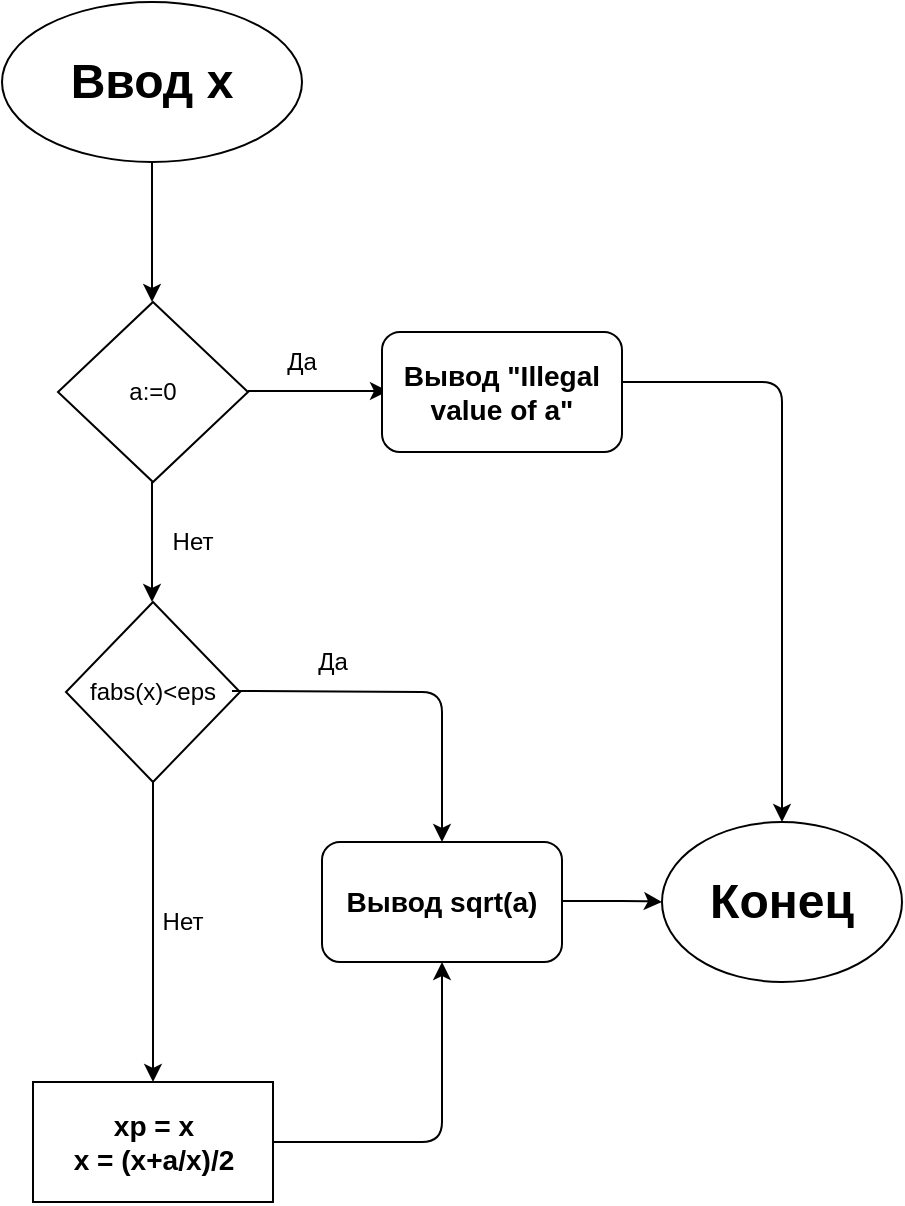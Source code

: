 <mxfile version="13.10.9" type="device"><diagram name="Page-1" id="0783ab3e-0a74-02c8-0abd-f7b4e66b4bec"><mxGraphModel dx="1422" dy="804" grid="1" gridSize="10" guides="1" tooltips="1" connect="1" arrows="1" fold="1" page="1" pageScale="1" pageWidth="850" pageHeight="1100" background="#ffffff" math="0" shadow="0"><root><mxCell id="0"/><mxCell id="1" parent="0"/><mxCell id="s1KAkNZVfbNAWEW9Ui1q-1" value="&lt;h1&gt;Ввод x&lt;/h1&gt;" style="ellipse;whiteSpace=wrap;html=1;" vertex="1" parent="1"><mxGeometry x="350" y="20" width="150" height="80" as="geometry"/></mxCell><mxCell id="s1KAkNZVfbNAWEW9Ui1q-3" value="" style="endArrow=classic;html=1;" edge="1" parent="1"><mxGeometry width="50" height="50" relative="1" as="geometry"><mxPoint x="425" y="100" as="sourcePoint"/><mxPoint x="425" y="170" as="targetPoint"/></mxGeometry></mxCell><mxCell id="s1KAkNZVfbNAWEW9Ui1q-4" value="a:=0" style="rhombus;whiteSpace=wrap;html=1;" vertex="1" parent="1"><mxGeometry x="378" y="170" width="95" height="90" as="geometry"/></mxCell><mxCell id="s1KAkNZVfbNAWEW9Ui1q-5" value="" style="endArrow=classic;html=1;" edge="1" parent="1"><mxGeometry width="50" height="50" relative="1" as="geometry"><mxPoint x="473" y="214.5" as="sourcePoint"/><mxPoint x="543" y="214.5" as="targetPoint"/><Array as="points"><mxPoint x="493" y="214.5"/><mxPoint x="513" y="214.5"/></Array></mxGeometry></mxCell><mxCell id="s1KAkNZVfbNAWEW9Ui1q-6" value="Да" style="text;html=1;strokeColor=none;fillColor=none;align=center;verticalAlign=middle;whiteSpace=wrap;rounded=0;" vertex="1" parent="1"><mxGeometry x="480" y="190" width="40" height="20" as="geometry"/></mxCell><mxCell id="s1KAkNZVfbNAWEW9Ui1q-7" value="&lt;h3&gt;Вывод &quot;Illegal value of a&quot;&lt;/h3&gt;" style="rounded=1;whiteSpace=wrap;html=1;" vertex="1" parent="1"><mxGeometry x="540" y="185" width="120" height="60" as="geometry"/></mxCell><mxCell id="s1KAkNZVfbNAWEW9Ui1q-9" value="" style="endArrow=classic;html=1;" edge="1" parent="1"><mxGeometry width="50" height="50" relative="1" as="geometry"><mxPoint x="425" y="260" as="sourcePoint"/><mxPoint x="425" y="320" as="targetPoint"/><Array as="points"><mxPoint x="425" y="290"/></Array></mxGeometry></mxCell><mxCell id="s1KAkNZVfbNAWEW9Ui1q-10" value="Нет" style="text;html=1;align=center;verticalAlign=middle;resizable=0;points=[];autosize=1;" vertex="1" parent="1"><mxGeometry x="425" y="280" width="40" height="20" as="geometry"/></mxCell><mxCell id="s1KAkNZVfbNAWEW9Ui1q-11" value="fabs(x)&amp;lt;eps" style="rhombus;whiteSpace=wrap;html=1;" vertex="1" parent="1"><mxGeometry x="382" y="320" width="87" height="90" as="geometry"/></mxCell><mxCell id="s1KAkNZVfbNAWEW9Ui1q-12" value="" style="endArrow=classic;html=1;" edge="1" parent="1"><mxGeometry width="50" height="50" relative="1" as="geometry"><mxPoint x="465" y="364.5" as="sourcePoint"/><mxPoint x="570" y="440" as="targetPoint"/><Array as="points"><mxPoint x="570" y="365"/></Array></mxGeometry></mxCell><mxCell id="s1KAkNZVfbNAWEW9Ui1q-13" value="&lt;h3&gt;Вывод sqrt(a)&lt;/h3&gt;" style="rounded=1;whiteSpace=wrap;html=1;" vertex="1" parent="1"><mxGeometry x="510" y="440" width="120" height="60" as="geometry"/></mxCell><mxCell id="s1KAkNZVfbNAWEW9Ui1q-14" value="" style="endArrow=classic;html=1;" edge="1" parent="1"><mxGeometry width="50" height="50" relative="1" as="geometry"><mxPoint x="630" y="469.5" as="sourcePoint"/><mxPoint x="680" y="470" as="targetPoint"/><Array as="points"><mxPoint x="670" y="469.5"/></Array></mxGeometry></mxCell><mxCell id="s1KAkNZVfbNAWEW9Ui1q-15" value="&lt;h1&gt;Конец&lt;/h1&gt;" style="ellipse;whiteSpace=wrap;html=1;" vertex="1" parent="1"><mxGeometry x="680" y="430" width="120" height="80" as="geometry"/></mxCell><mxCell id="s1KAkNZVfbNAWEW9Ui1q-16" value="" style="endArrow=classic;html=1;entryX=0.5;entryY=0;entryDx=0;entryDy=0;" edge="1" parent="1" target="s1KAkNZVfbNAWEW9Ui1q-15"><mxGeometry width="50" height="50" relative="1" as="geometry"><mxPoint x="660" y="210" as="sourcePoint"/><mxPoint x="740" y="330" as="targetPoint"/><Array as="points"><mxPoint x="740" y="210"/></Array></mxGeometry></mxCell><mxCell id="s1KAkNZVfbNAWEW9Ui1q-19" value="&lt;h3&gt;xp = x&lt;br&gt;x = (x+a/x)/2&lt;/h3&gt;" style="rounded=0;whiteSpace=wrap;html=1;" vertex="1" parent="1"><mxGeometry x="365.5" y="560" width="120" height="60" as="geometry"/></mxCell><mxCell id="s1KAkNZVfbNAWEW9Ui1q-20" value="" style="endArrow=classic;html=1;exitX=0.5;exitY=1;exitDx=0;exitDy=0;entryX=0.5;entryY=0;entryDx=0;entryDy=0;" edge="1" parent="1" source="s1KAkNZVfbNAWEW9Ui1q-11" target="s1KAkNZVfbNAWEW9Ui1q-19"><mxGeometry width="50" height="50" relative="1" as="geometry"><mxPoint x="440" y="440" as="sourcePoint"/><mxPoint x="426" y="550" as="targetPoint"/></mxGeometry></mxCell><mxCell id="s1KAkNZVfbNAWEW9Ui1q-21" value="" style="endArrow=classic;html=1;exitX=1;exitY=0.5;exitDx=0;exitDy=0;entryX=0.5;entryY=1;entryDx=0;entryDy=0;" edge="1" parent="1" source="s1KAkNZVfbNAWEW9Ui1q-19" target="s1KAkNZVfbNAWEW9Ui1q-13"><mxGeometry width="50" height="50" relative="1" as="geometry"><mxPoint x="490" y="590" as="sourcePoint"/><mxPoint x="560" y="560" as="targetPoint"/><Array as="points"><mxPoint x="570" y="590"/></Array></mxGeometry></mxCell><mxCell id="s1KAkNZVfbNAWEW9Ui1q-22" value="Нет" style="text;html=1;align=center;verticalAlign=middle;resizable=0;points=[];autosize=1;" vertex="1" parent="1"><mxGeometry x="420" y="470" width="40" height="20" as="geometry"/></mxCell><mxCell id="s1KAkNZVfbNAWEW9Ui1q-23" value="Да" style="text;html=1;align=center;verticalAlign=middle;resizable=0;points=[];autosize=1;" vertex="1" parent="1"><mxGeometry x="500" y="340" width="30" height="20" as="geometry"/></mxCell></root></mxGraphModel></diagram></mxfile>